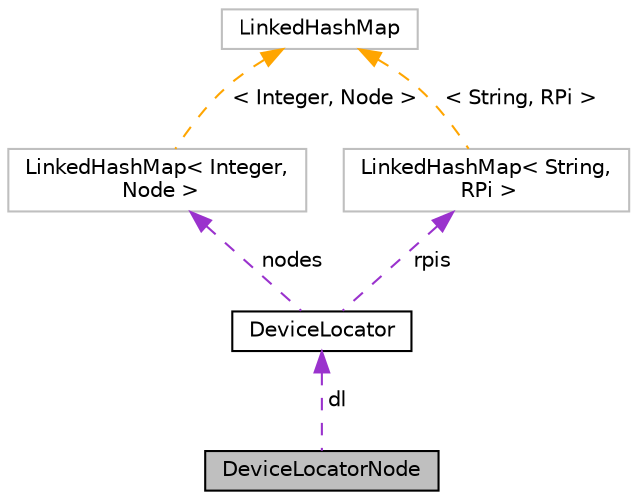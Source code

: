 digraph "DeviceLocatorNode"
{
 // INTERACTIVE_SVG=YES
 // LATEX_PDF_SIZE
  edge [fontname="Helvetica",fontsize="10",labelfontname="Helvetica",labelfontsize="10"];
  node [fontname="Helvetica",fontsize="10",shape=record];
  Node1 [label="DeviceLocatorNode",height=0.2,width=0.4,color="black", fillcolor="grey75", style="filled", fontcolor="black",tooltip=" "];
  Node2 -> Node1 [dir="back",color="darkorchid3",fontsize="10",style="dashed",label=" dl" ,fontname="Helvetica"];
  Node2 [label="DeviceLocator",height=0.2,width=0.4,color="black", fillcolor="white", style="filled",URL="$class_device_locator.html",tooltip=" "];
  Node3 -> Node2 [dir="back",color="darkorchid3",fontsize="10",style="dashed",label=" nodes" ,fontname="Helvetica"];
  Node3 [label="LinkedHashMap\< Integer,\l Node \>",height=0.2,width=0.4,color="grey75", fillcolor="white", style="filled",tooltip=" "];
  Node4 -> Node3 [dir="back",color="orange",fontsize="10",style="dashed",label=" \< Integer, Node \>" ,fontname="Helvetica"];
  Node4 [label="LinkedHashMap",height=0.2,width=0.4,color="grey75", fillcolor="white", style="filled",tooltip=" "];
  Node5 -> Node2 [dir="back",color="darkorchid3",fontsize="10",style="dashed",label=" rpis" ,fontname="Helvetica"];
  Node5 [label="LinkedHashMap\< String,\l RPi \>",height=0.2,width=0.4,color="grey75", fillcolor="white", style="filled",tooltip=" "];
  Node4 -> Node5 [dir="back",color="orange",fontsize="10",style="dashed",label=" \< String, RPi \>" ,fontname="Helvetica"];
}
